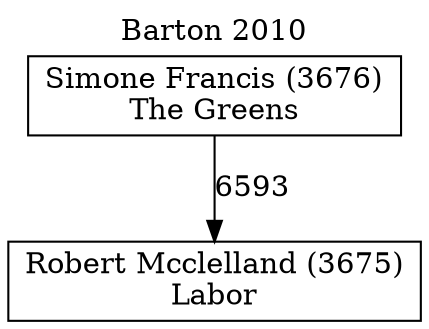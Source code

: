 // House preference flow
digraph "Robert Mcclelland (3675)_Barton_2010" {
	graph [label="Barton 2010" labelloc=t mclimit=10]
	node [shape=box]
	"Robert Mcclelland (3675)" [label="Robert Mcclelland (3675)
Labor"]
	"Simone Francis (3676)" [label="Simone Francis (3676)
The Greens"]
	"Simone Francis (3676)" -> "Robert Mcclelland (3675)" [label=6593]
}
